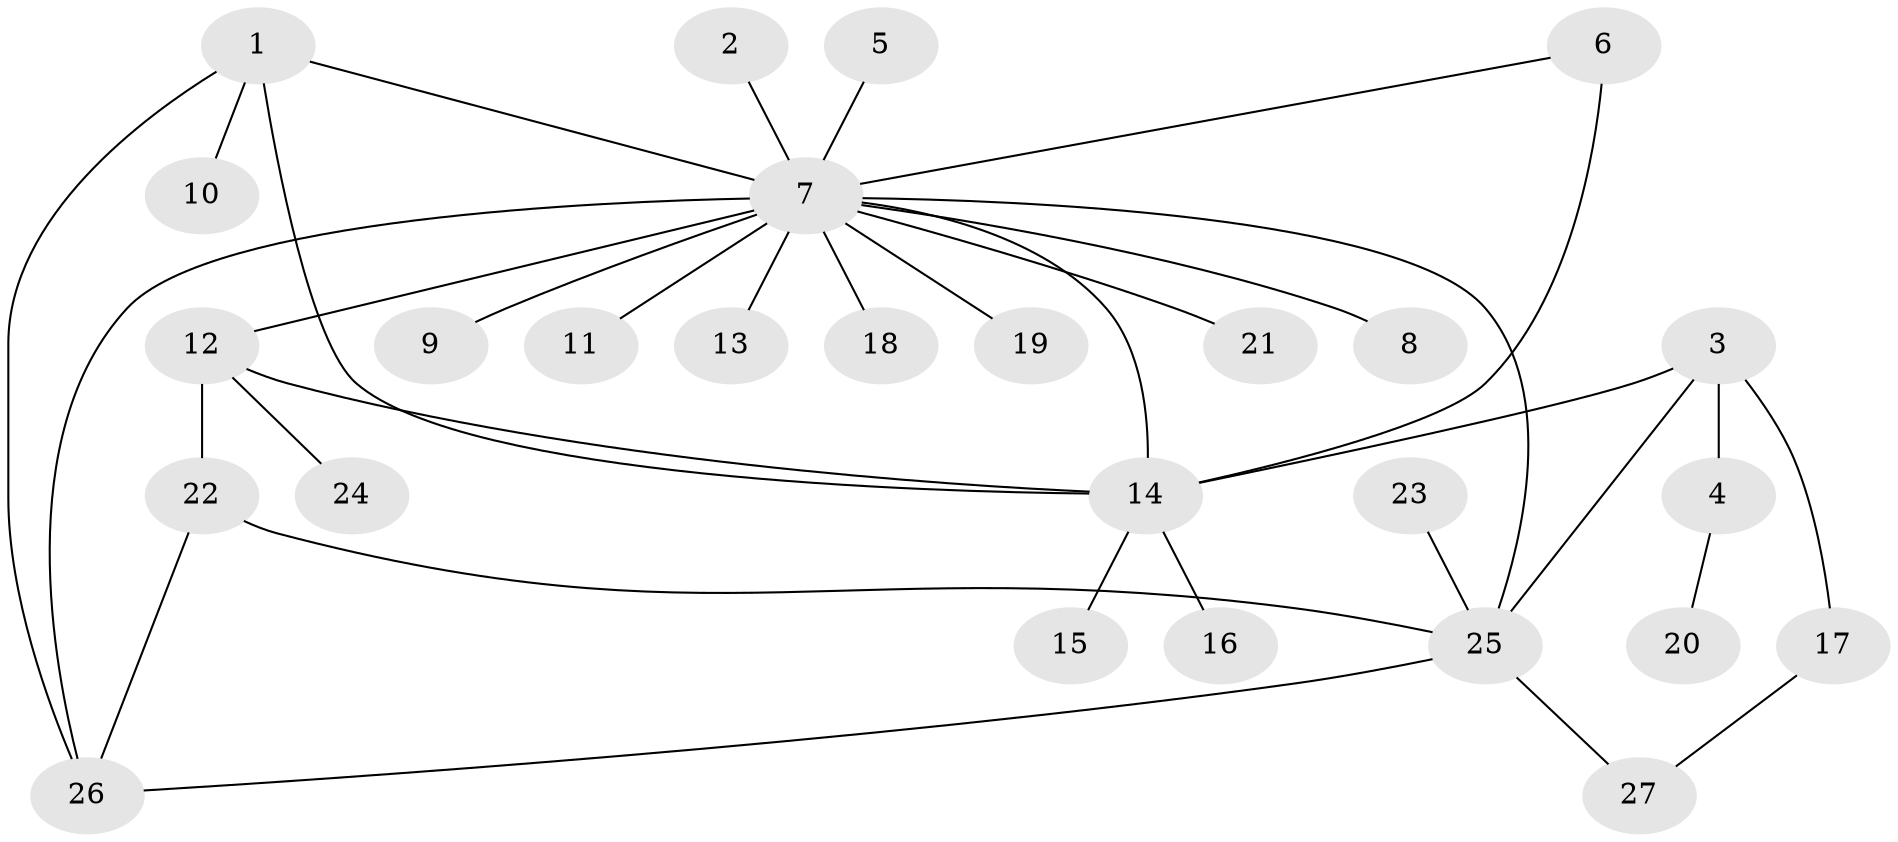 // original degree distribution, {6: 0.018867924528301886, 22: 0.018867924528301886, 3: 0.1320754716981132, 11: 0.018867924528301886, 5: 0.05660377358490566, 4: 0.03773584905660377, 1: 0.4339622641509434, 2: 0.2830188679245283}
// Generated by graph-tools (version 1.1) at 2025/36/03/04/25 23:36:39]
// undirected, 27 vertices, 35 edges
graph export_dot {
  node [color=gray90,style=filled];
  1;
  2;
  3;
  4;
  5;
  6;
  7;
  8;
  9;
  10;
  11;
  12;
  13;
  14;
  15;
  16;
  17;
  18;
  19;
  20;
  21;
  22;
  23;
  24;
  25;
  26;
  27;
  1 -- 7 [weight=1.0];
  1 -- 10 [weight=1.0];
  1 -- 14 [weight=1.0];
  1 -- 26 [weight=1.0];
  2 -- 7 [weight=1.0];
  3 -- 4 [weight=1.0];
  3 -- 14 [weight=1.0];
  3 -- 17 [weight=1.0];
  3 -- 25 [weight=1.0];
  4 -- 20 [weight=1.0];
  5 -- 7 [weight=1.0];
  6 -- 7 [weight=1.0];
  6 -- 14 [weight=2.0];
  7 -- 8 [weight=1.0];
  7 -- 9 [weight=1.0];
  7 -- 11 [weight=1.0];
  7 -- 12 [weight=2.0];
  7 -- 13 [weight=1.0];
  7 -- 14 [weight=1.0];
  7 -- 18 [weight=2.0];
  7 -- 19 [weight=1.0];
  7 -- 21 [weight=1.0];
  7 -- 25 [weight=1.0];
  7 -- 26 [weight=2.0];
  12 -- 14 [weight=2.0];
  12 -- 22 [weight=1.0];
  12 -- 24 [weight=1.0];
  14 -- 15 [weight=1.0];
  14 -- 16 [weight=1.0];
  17 -- 27 [weight=1.0];
  22 -- 25 [weight=1.0];
  22 -- 26 [weight=1.0];
  23 -- 25 [weight=1.0];
  25 -- 26 [weight=1.0];
  25 -- 27 [weight=1.0];
}
